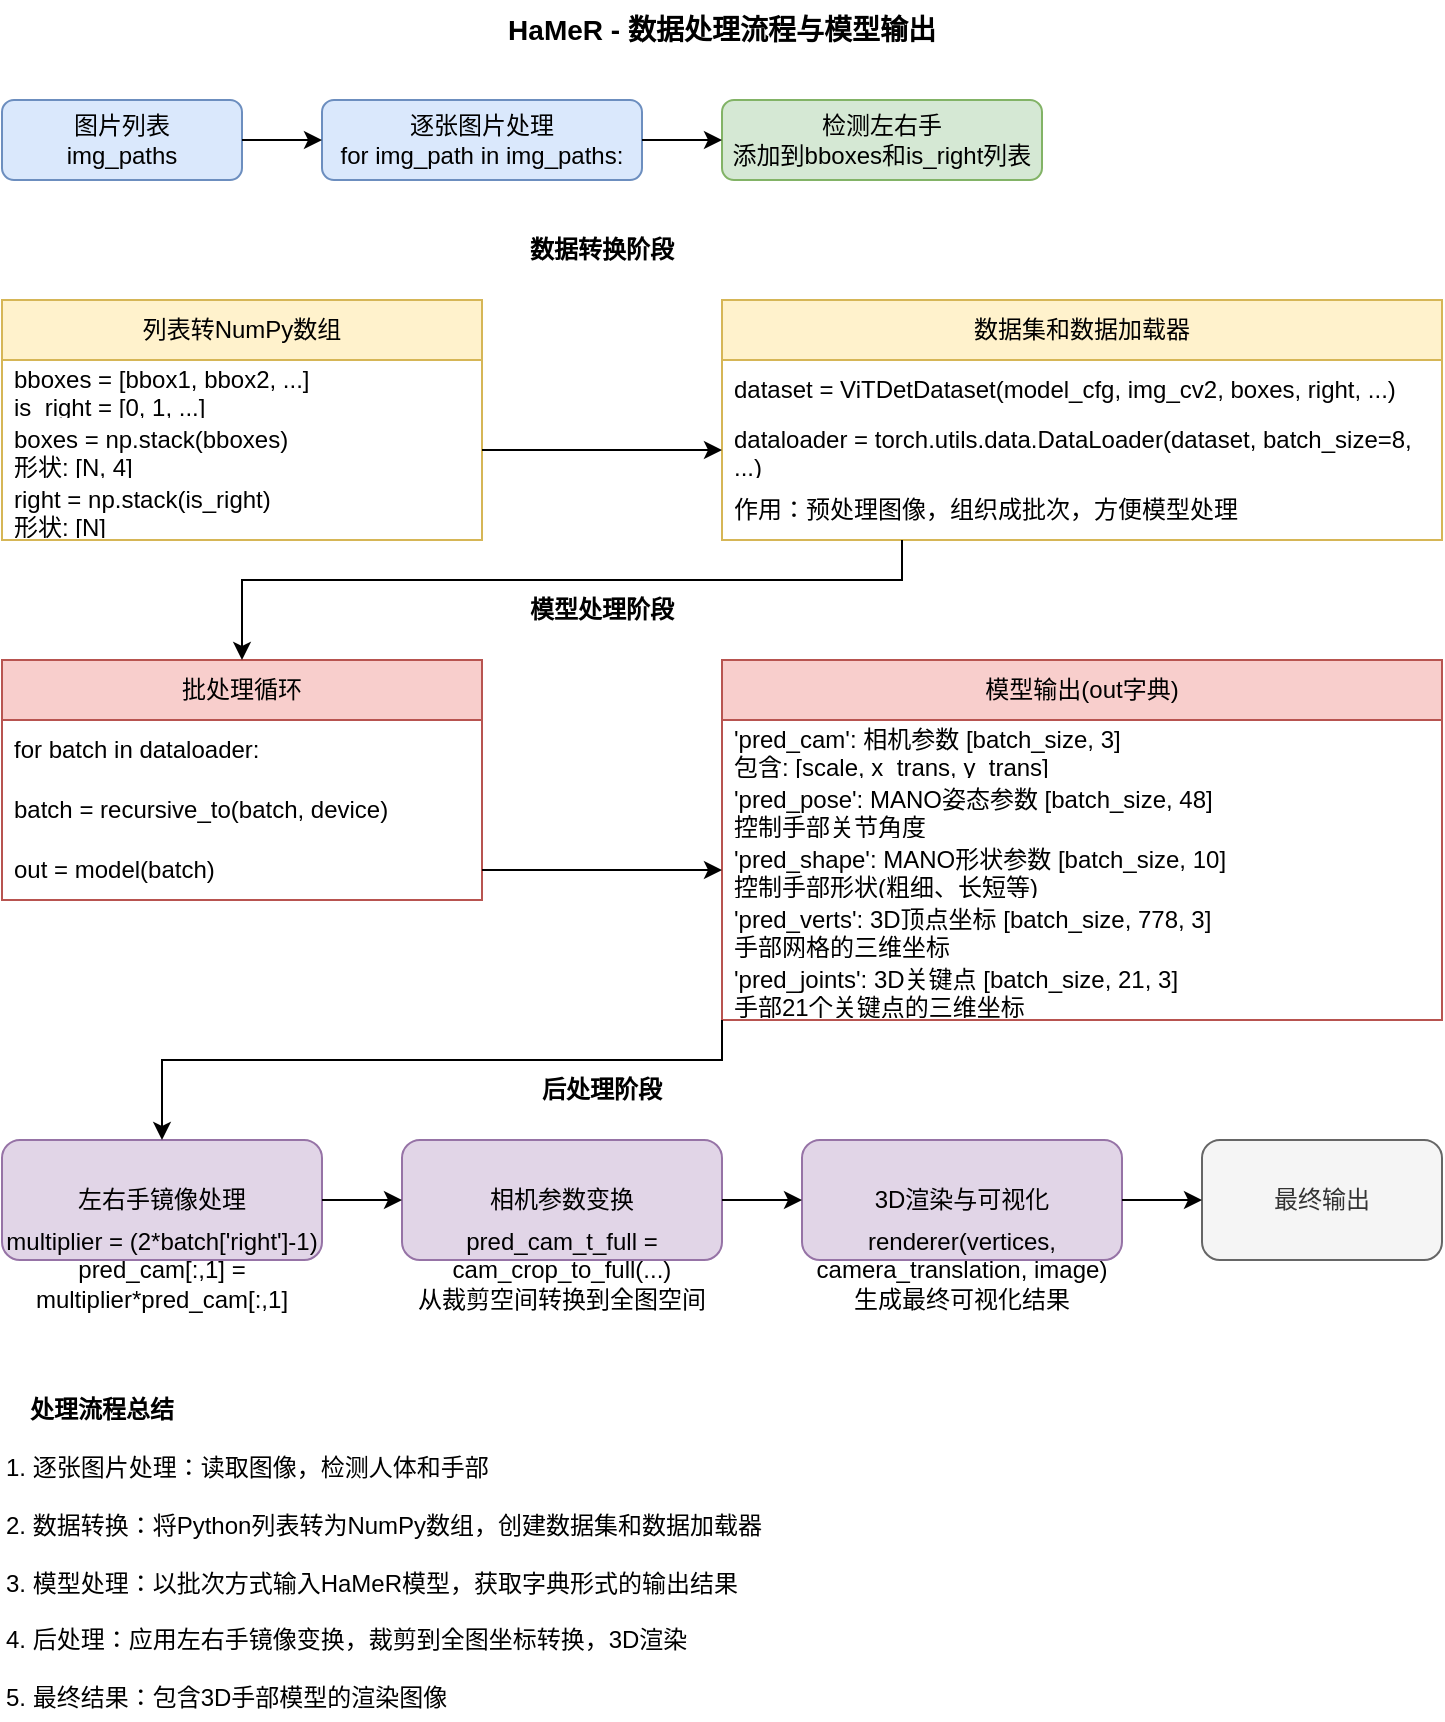 <mxfile version="15.8.6" type="device">
  <diagram id="C5RBs43oDa-KdzZeNtuy" name="Page-1">
    <mxGraphModel dx="1200" dy="800" grid="1" gridSize="10" guides="1" tooltips="1" connect="1" arrows="1" fold="1" page="1" pageScale="1" pageWidth="827" pageHeight="1169" math="0" shadow="0">
      <root>
        <mxCell id="WIyWlLk6GJQsqaUBKTNV-0" />
        <mxCell id="WIyWlLk6GJQsqaUBKTNV-1" parent="WIyWlLk6GJQsqaUBKTNV-0" />
        <mxCell id="P3RjGtai6nAaVAYAQjJ4-19" value="&lt;font style=&quot;font-size: 14px;&quot;&gt;&lt;b&gt;HaMeR - 数据处理流程与模型输出&lt;/b&gt;&lt;/font&gt;" style="text;html=1;strokeColor=none;fillColor=none;align=center;verticalAlign=middle;whiteSpace=wrap;rounded=0;" vertex="1" parent="WIyWlLk6GJQsqaUBKTNV-1">
          <mxGeometry x="200" y="30" width="400" height="30" as="geometry" />
        </mxCell>
        
        <!-- 图片列表 -->
        <mxCell id="image-list" value="图片列表&lt;br&gt;img_paths" style="rounded=1;whiteSpace=wrap;html=1;fontSize=12;glass=0;strokeWidth=1;shadow=0;fillColor=#dae8fc;strokeColor=#6c8ebf;" vertex="1" parent="WIyWlLk6GJQsqaUBKTNV-1">
          <mxGeometry x="40" y="80" width="120" height="40" as="geometry" />
        </mxCell>
        
        <!-- 单张图片处理循环 -->
        <mxCell id="single-image" value="逐张图片处理&lt;br&gt;for img_path in img_paths:" style="rounded=1;whiteSpace=wrap;html=1;fontSize=12;glass=0;strokeWidth=1;shadow=0;fillColor=#dae8fc;strokeColor=#6c8ebf;" vertex="1" parent="WIyWlLk6GJQsqaUBKTNV-1">
          <mxGeometry x="200" y="80" width="160" height="40" as="geometry" />
        </mxCell>
        
        <!-- 边界框检测 -->
        <mxCell id="detection-process" value="检测左右手&lt;br&gt;添加到bboxes和is_right列表" style="rounded=1;whiteSpace=wrap;html=1;fontSize=12;glass=0;strokeWidth=1;shadow=0;fillColor=#d5e8d4;strokeColor=#82b366;" vertex="1" parent="WIyWlLk6GJQsqaUBKTNV-1">
          <mxGeometry x="400" y="80" width="160" height="40" as="geometry" />
        </mxCell>
        
        <!-- 数据转换部分 -->
        <mxCell id="conversion-title" value="数据转换阶段" style="text;html=1;strokeColor=none;fillColor=none;align=center;verticalAlign=middle;whiteSpace=wrap;rounded=0;fontStyle=1" vertex="1" parent="WIyWlLk6GJQsqaUBKTNV-1">
          <mxGeometry x="290" y="140" width="100" height="30" as="geometry" />
        </mxCell>
        
        <!-- 列表到NumPy转换 -->
        <mxCell id="list-to-numpy" value="列表转NumPy数组" style="swimlane;fontStyle=0;childLayout=stackLayout;horizontal=1;startSize=30;horizontalStack=0;resizeParent=1;resizeParentMax=0;resizeLast=0;collapsible=1;marginBottom=0;whiteSpace=wrap;html=1;fillColor=#fff2cc;strokeColor=#d6b656;" vertex="1" parent="WIyWlLk6GJQsqaUBKTNV-1">
          <mxGeometry x="40" y="180" width="240" height="120" as="geometry" />
        </mxCell>
        <mxCell id="list-item1" value="bboxes = [bbox1, bbox2, ...]&lt;br&gt;is_right = [0, 1, ...]" style="text;strokeColor=none;fillColor=none;align=left;verticalAlign=middle;spacingLeft=4;spacingRight=4;overflow=hidden;points=[[0,0.5],[1,0.5]];portConstraint=eastwest;rotatable=0;whiteSpace=wrap;html=1;" vertex="1" parent="list-to-numpy">
          <mxGeometry y="30" width="240" height="30" as="geometry" />
        </mxCell>
        <mxCell id="list-item2" value="boxes = np.stack(bboxes)&lt;br&gt;形状: [N, 4]" style="text;strokeColor=none;fillColor=none;align=left;verticalAlign=middle;spacingLeft=4;spacingRight=4;overflow=hidden;points=[[0,0.5],[1,0.5]];portConstraint=eastwest;rotatable=0;whiteSpace=wrap;html=1;" vertex="1" parent="list-to-numpy">
          <mxGeometry y="60" width="240" height="30" as="geometry" />
        </mxCell>
        <mxCell id="list-item3" value="right = np.stack(is_right)&lt;br&gt;形状: [N]" style="text;strokeColor=none;fillColor=none;align=left;verticalAlign=middle;spacingLeft=4;spacingRight=4;overflow=hidden;points=[[0,0.5],[1,0.5]];portConstraint=eastwest;rotatable=0;whiteSpace=wrap;html=1;" vertex="1" parent="list-to-numpy">
          <mxGeometry y="90" width="240" height="30" as="geometry" />
        </mxCell>
        
        <!-- 数据集和数据加载器 -->
        <mxCell id="dataset-loader" value="数据集和数据加载器" style="swimlane;fontStyle=0;childLayout=stackLayout;horizontal=1;startSize=30;horizontalStack=0;resizeParent=1;resizeParentMax=0;resizeLast=0;collapsible=1;marginBottom=0;whiteSpace=wrap;html=1;fillColor=#fff2cc;strokeColor=#d6b656;" vertex="1" parent="WIyWlLk6GJQsqaUBKTNV-1">
          <mxGeometry x="400" y="180" width="360" height="120" as="geometry" />
        </mxCell>
        <mxCell id="dataset-item1" value="dataset = ViTDetDataset(model_cfg, img_cv2, boxes, right, ...)" style="text;strokeColor=none;fillColor=none;align=left;verticalAlign=middle;spacingLeft=4;spacingRight=4;overflow=hidden;points=[[0,0.5],[1,0.5]];portConstraint=eastwest;rotatable=0;whiteSpace=wrap;html=1;" vertex="1" parent="dataset-loader">
          <mxGeometry y="30" width="360" height="30" as="geometry" />
        </mxCell>
        <mxCell id="dataset-item2" value="dataloader = torch.utils.data.DataLoader(dataset, batch_size=8, ...)" style="text;strokeColor=none;fillColor=none;align=left;verticalAlign=middle;spacingLeft=4;spacingRight=4;overflow=hidden;points=[[0,0.5],[1,0.5]];portConstraint=eastwest;rotatable=0;whiteSpace=wrap;html=1;" vertex="1" parent="dataset-loader">
          <mxGeometry y="60" width="360" height="30" as="geometry" />
        </mxCell>
        <mxCell id="dataset-item3" value="作用：预处理图像，组织成批次，方便模型处理" style="text;strokeColor=none;fillColor=none;align=left;verticalAlign=middle;spacingLeft=4;spacingRight=4;overflow=hidden;points=[[0,0.5],[1,0.5]];portConstraint=eastwest;rotatable=0;whiteSpace=wrap;html=1;" vertex="1" parent="dataset-loader">
          <mxGeometry y="90" width="360" height="30" as="geometry" />
        </mxCell>
        
        <!-- 数据转换连接箭头 -->
        <mxCell id="list-to-dataset" value="" style="endArrow=classic;html=1;rounded=0;exitX=1;exitY=0.5;exitDx=0;exitDy=0;entryX=0;entryY=0.5;entryDx=0;entryDy=0;" edge="1" parent="WIyWlLk6GJQsqaUBKTNV-1" source="list-item2" target="dataset-item2">
          <mxGeometry width="50" height="50" relative="1" as="geometry">
            <mxPoint x="380" y="430" as="sourcePoint" />
            <mxPoint x="430" y="380" as="targetPoint" />
          </mxGeometry>
        </mxCell>
        
        <!-- 模型处理 -->
        <mxCell id="model-process-title" value="模型处理阶段" style="text;html=1;strokeColor=none;fillColor=none;align=center;verticalAlign=middle;whiteSpace=wrap;rounded=0;fontStyle=1" vertex="1" parent="WIyWlLk6GJQsqaUBKTNV-1">
          <mxGeometry x="290" y="320" width="100" height="30" as="geometry" />
        </mxCell>
        
        <!-- 批处理循环 -->
        <mxCell id="batch-process" value="批处理循环" style="swimlane;fontStyle=0;childLayout=stackLayout;horizontal=1;startSize=30;horizontalStack=0;resizeParent=1;resizeParentMax=0;resizeLast=0;collapsible=1;marginBottom=0;whiteSpace=wrap;html=1;fillColor=#f8cecc;strokeColor=#b85450;" vertex="1" parent="WIyWlLk6GJQsqaUBKTNV-1">
          <mxGeometry x="40" y="360" width="240" height="120" as="geometry" />
        </mxCell>
        <mxCell id="batch-item1" value="for batch in dataloader:" style="text;strokeColor=none;fillColor=none;align=left;verticalAlign=middle;spacingLeft=4;spacingRight=4;overflow=hidden;points=[[0,0.5],[1,0.5]];portConstraint=eastwest;rotatable=0;whiteSpace=wrap;html=1;" vertex="1" parent="batch-process">
          <mxGeometry y="30" width="240" height="30" as="geometry" />
        </mxCell>
        <mxCell id="batch-item2" value="batch = recursive_to(batch, device)" style="text;strokeColor=none;fillColor=none;align=left;verticalAlign=middle;spacingLeft=4;spacingRight=4;overflow=hidden;points=[[0,0.5],[1,0.5]];portConstraint=eastwest;rotatable=0;whiteSpace=wrap;html=1;" vertex="1" parent="batch-process">
          <mxGeometry y="60" width="240" height="30" as="geometry" />
        </mxCell>
        <mxCell id="batch-item3" value="out = model(batch)" style="text;strokeColor=none;fillColor=none;align=left;verticalAlign=middle;spacingLeft=4;spacingRight=4;overflow=hidden;points=[[0,0.5],[1,0.5]];portConstraint=eastwest;rotatable=0;whiteSpace=wrap;html=1;" vertex="1" parent="batch-process">
          <mxGeometry y="90" width="240" height="30" as="geometry" />
        </mxCell>
        
        <!-- 模型输出结构 -->
        <mxCell id="model-output" value="模型输出(out字典)" style="swimlane;fontStyle=0;childLayout=stackLayout;horizontal=1;startSize=30;horizontalStack=0;resizeParent=1;resizeParentMax=0;resizeLast=0;collapsible=1;marginBottom=0;whiteSpace=wrap;html=1;fillColor=#f8cecc;strokeColor=#b85450;" vertex="1" parent="WIyWlLk6GJQsqaUBKTNV-1">
          <mxGeometry x="400" y="360" width="360" height="180" as="geometry" />
        </mxCell>
        <mxCell id="output-item1" value="'pred_cam': 相机参数 [batch_size, 3]&lt;br&gt;包含: [scale, x_trans, y_trans]" style="text;strokeColor=none;fillColor=none;align=left;verticalAlign=middle;spacingLeft=4;spacingRight=4;overflow=hidden;points=[[0,0.5],[1,0.5]];portConstraint=eastwest;rotatable=0;whiteSpace=wrap;html=1;" vertex="1" parent="model-output">
          <mxGeometry y="30" width="360" height="30" as="geometry" />
        </mxCell>
        <mxCell id="output-item2" value="'pred_pose': MANO姿态参数 [batch_size, 48]&lt;br&gt;控制手部关节角度" style="text;strokeColor=none;fillColor=none;align=left;verticalAlign=middle;spacingLeft=4;spacingRight=4;overflow=hidden;points=[[0,0.5],[1,0.5]];portConstraint=eastwest;rotatable=0;whiteSpace=wrap;html=1;" vertex="1" parent="model-output">
          <mxGeometry y="60" width="360" height="30" as="geometry" />
        </mxCell>
        <mxCell id="output-item3" value="'pred_shape': MANO形状参数 [batch_size, 10]&lt;br&gt;控制手部形状(粗细、长短等)" style="text;strokeColor=none;fillColor=none;align=left;verticalAlign=middle;spacingLeft=4;spacingRight=4;overflow=hidden;points=[[0,0.5],[1,0.5]];portConstraint=eastwest;rotatable=0;whiteSpace=wrap;html=1;" vertex="1" parent="model-output">
          <mxGeometry y="90" width="360" height="30" as="geometry" />
        </mxCell>
        <mxCell id="output-item4" value="'pred_verts': 3D顶点坐标 [batch_size, 778, 3]&lt;br&gt;手部网格的三维坐标" style="text;strokeColor=none;fillColor=none;align=left;verticalAlign=middle;spacingLeft=4;spacingRight=4;overflow=hidden;points=[[0,0.5],[1,0.5]];portConstraint=eastwest;rotatable=0;whiteSpace=wrap;html=1;" vertex="1" parent="model-output">
          <mxGeometry y="120" width="360" height="30" as="geometry" />
        </mxCell>
        <mxCell id="output-item5" value="'pred_joints': 3D关键点 [batch_size, 21, 3]&lt;br&gt;手部21个关键点的三维坐标" style="text;strokeColor=none;fillColor=none;align=left;verticalAlign=middle;spacingLeft=4;spacingRight=4;overflow=hidden;points=[[0,0.5],[1,0.5]];portConstraint=eastwest;rotatable=0;whiteSpace=wrap;html=1;" vertex="1" parent="model-output">
          <mxGeometry y="150" width="360" height="30" as="geometry" />
        </mxCell>
        
        <!-- 模型处理连接箭头 -->
        <mxCell id="batch-to-output" value="" style="endArrow=classic;html=1;rounded=0;exitX=1;exitY=0.5;exitDx=0;exitDy=0;entryX=0;entryY=0.5;entryDx=0;entryDy=0;" edge="1" parent="WIyWlLk6GJQsqaUBKTNV-1" source="batch-item3" target="output-item3">
          <mxGeometry width="50" height="50" relative="1" as="geometry">
            <mxPoint x="380" y="430" as="sourcePoint" />
            <mxPoint x="430" y="380" as="targetPoint" />
          </mxGeometry>
        </mxCell>
        
        <!-- 数据流连接 -->
        <mxCell id="flow-arrow1" value="" style="endArrow=classic;html=1;rounded=0;exitX=1;exitY=0.5;exitDx=0;exitDy=0;entryX=0;entryY=0.5;entryDx=0;entryDy=0;" edge="1" parent="WIyWlLk6GJQsqaUBKTNV-1" source="image-list" target="single-image">
          <mxGeometry width="50" height="50" relative="1" as="geometry">
            <mxPoint x="380" y="430" as="sourcePoint" />
            <mxPoint x="430" y="380" as="targetPoint" />
          </mxGeometry>
        </mxCell>
        
        <mxCell id="flow-arrow2" value="" style="endArrow=classic;html=1;rounded=0;exitX=1;exitY=0.5;exitDx=0;exitDy=0;entryX=0;entryY=0.5;entryDx=0;entryDy=0;" edge="1" parent="WIyWlLk6GJQsqaUBKTNV-1" source="single-image" target="detection-process">
          <mxGeometry width="50" height="50" relative="1" as="geometry">
            <mxPoint x="380" y="430" as="sourcePoint" />
            <mxPoint x="430" y="380" as="targetPoint" />
          </mxGeometry>
        </mxCell>
        
        <mxCell id="dataset-to-batch" value="" style="endArrow=classic;html=1;rounded=0;exitX=0.25;exitY=1;exitDx=0;exitDy=0;entryX=0.5;entryY=0;entryDx=0;entryDy=0;" edge="1" parent="WIyWlLk6GJQsqaUBKTNV-1" source="dataset-loader" target="batch-process">
          <mxGeometry width="50" height="50" relative="1" as="geometry">
            <mxPoint x="380" y="430" as="sourcePoint" />
            <mxPoint x="430" y="380" as="targetPoint" />
            <Array as="points">
              <mxPoint x="490" y="320" />
              <mxPoint x="160" y="320" />
            </Array>
          </mxGeometry>
        </mxCell>
        
        <!-- 后处理部分 -->
        <mxCell id="post-process-title" value="后处理阶段" style="text;html=1;strokeColor=none;fillColor=none;align=center;verticalAlign=middle;whiteSpace=wrap;rounded=0;fontStyle=1" vertex="1" parent="WIyWlLk6GJQsqaUBKTNV-1">
          <mxGeometry x="290" y="560" width="100" height="30" as="geometry" />
        </mxCell>
        
        <!-- 镜像处理 -->
        <mxCell id="mirror-process" value="左右手镜像处理" style="rounded=1;whiteSpace=wrap;html=1;fontSize=12;glass=0;strokeWidth=1;shadow=0;fillColor=#e1d5e7;strokeColor=#9673a6;" vertex="1" parent="WIyWlLk6GJQsqaUBKTNV-1">
          <mxGeometry x="40" y="600" width="160" height="60" as="geometry" />
        </mxCell>
        
        <mxCell id="mirror-code" value="multiplier = (2*batch['right']-1)&lt;br&gt;pred_cam[:,1] = multiplier*pred_cam[:,1]" style="text;html=1;strokeColor=none;fillColor=none;align=center;verticalAlign=middle;whiteSpace=wrap;rounded=0;" vertex="1" parent="WIyWlLk6GJQsqaUBKTNV-1">
          <mxGeometry x="40" y="650" width="160" height="30" as="geometry" />
        </mxCell>
        
        <!-- 相机变换 -->
        <mxCell id="camera-transform" value="相机参数变换" style="rounded=1;whiteSpace=wrap;html=1;fontSize=12;glass=0;strokeWidth=1;shadow=0;fillColor=#e1d5e7;strokeColor=#9673a6;" vertex="1" parent="WIyWlLk6GJQsqaUBKTNV-1">
          <mxGeometry x="240" y="600" width="160" height="60" as="geometry" />
        </mxCell>
        
        <mxCell id="camera-code" value="pred_cam_t_full = cam_crop_to_full(...)&lt;br&gt;从裁剪空间转换到全图空间" style="text;html=1;strokeColor=none;fillColor=none;align=center;verticalAlign=middle;whiteSpace=wrap;rounded=0;" vertex="1" parent="WIyWlLk6GJQsqaUBKTNV-1">
          <mxGeometry x="240" y="650" width="160" height="30" as="geometry" />
        </mxCell>
        
        <!-- 3D渲染 -->
        <mxCell id="rendering" value="3D渲染与可视化" style="rounded=1;whiteSpace=wrap;html=1;fontSize=12;glass=0;strokeWidth=1;shadow=0;fillColor=#e1d5e7;strokeColor=#9673a6;" vertex="1" parent="WIyWlLk6GJQsqaUBKTNV-1">
          <mxGeometry x="440" y="600" width="160" height="60" as="geometry" />
        </mxCell>
        
        <mxCell id="rendering-code" value="renderer(vertices, camera_translation, image)&lt;br&gt;生成最终可视化结果" style="text;html=1;strokeColor=none;fillColor=none;align=center;verticalAlign=middle;whiteSpace=wrap;rounded=0;" vertex="1" parent="WIyWlLk6GJQsqaUBKTNV-1">
          <mxGeometry x="440" y="650" width="160" height="30" as="geometry" />
        </mxCell>
        
        <!-- 最终结果 -->
        <mxCell id="final-output" value="最终输出" style="rounded=1;whiteSpace=wrap;html=1;fontSize=12;glass=0;strokeWidth=1;shadow=0;fillColor=#f5f5f5;fontColor=#333333;strokeColor=#666666;" vertex="1" parent="WIyWlLk6GJQsqaUBKTNV-1">
          <mxGeometry x="640" y="600" width="120" height="60" as="geometry" />
        </mxCell>
        
        <!-- 后处理流程箭头 -->
        <mxCell id="output-to-mirror" value="" style="endArrow=classic;html=1;rounded=0;exitX=0;exitY=1;exitDx=0;exitDy=0;entryX=0.5;entryY=0;entryDx=0;entryDy=0;" edge="1" parent="WIyWlLk6GJQsqaUBKTNV-1" source="model-output" target="mirror-process">
          <mxGeometry width="50" height="50" relative="1" as="geometry">
            <mxPoint x="380" y="650" as="sourcePoint" />
            <mxPoint x="430" y="600" as="targetPoint" />
            <Array as="points">
              <mxPoint x="400" y="560" />
              <mxPoint x="120" y="560" />
            </Array>
          </mxGeometry>
        </mxCell>
        
        <mxCell id="mirror-to-camera" value="" style="endArrow=classic;html=1;rounded=0;exitX=1;exitY=0.5;exitDx=0;exitDy=0;entryX=0;entryY=0.5;entryDx=0;entryDy=0;" edge="1" parent="WIyWlLk6GJQsqaUBKTNV-1" source="mirror-process" target="camera-transform">
          <mxGeometry width="50" height="50" relative="1" as="geometry">
            <mxPoint x="380" y="650" as="sourcePoint" />
            <mxPoint x="430" y="600" as="targetPoint" />
          </mxGeometry>
        </mxCell>
        
        <mxCell id="camera-to-rendering" value="" style="endArrow=classic;html=1;rounded=0;exitX=1;exitY=0.5;exitDx=0;exitDy=0;entryX=0;entryY=0.5;entryDx=0;entryDy=0;" edge="1" parent="WIyWlLk6GJQsqaUBKTNV-1" source="camera-transform" target="rendering">
          <mxGeometry width="50" height="50" relative="1" as="geometry">
            <mxPoint x="380" y="650" as="sourcePoint" />
            <mxPoint x="430" y="600" as="targetPoint" />
          </mxGeometry>
        </mxCell>
        
        <mxCell id="rendering-to-final" value="" style="endArrow=classic;html=1;rounded=0;exitX=1;exitY=0.5;exitDx=0;exitDy=0;entryX=0;entryY=0.5;entryDx=0;entryDy=0;" edge="1" parent="WIyWlLk6GJQsqaUBKTNV-1" source="rendering" target="final-output">
          <mxGeometry width="50" height="50" relative="1" as="geometry">
            <mxPoint x="380" y="650" as="sourcePoint" />
            <mxPoint x="430" y="600" as="targetPoint" />
          </mxGeometry>
        </mxCell>
        
        <!-- 总结说明 -->
        <mxCell id="summary-title" value="处理流程总结" style="text;html=1;strokeColor=none;fillColor=none;align=center;verticalAlign=middle;whiteSpace=wrap;rounded=0;fontStyle=1" vertex="1" parent="WIyWlLk6GJQsqaUBKTNV-1">
          <mxGeometry x="40" y="720" width="100" height="30" as="geometry" />
        </mxCell>
        
        <mxCell id="summary" value="1. 逐张图片处理：读取图像，检测人体和手部&lt;br&gt;&lt;br&gt;2. 数据转换：将Python列表转为NumPy数组，创建数据集和数据加载器&lt;br&gt;&lt;br&gt;3. 模型处理：以批次方式输入HaMeR模型，获取字典形式的输出结果&lt;br&gt;&lt;br&gt;4. 后处理：应用左右手镜像变换，裁剪到全图坐标转换，3D渲染&lt;br&gt;&lt;br&gt;5. 最终结果：包含3D手部模型的渲染图像" style="text;html=1;strokeColor=none;fillColor=none;align=left;verticalAlign=top;whiteSpace=wrap;rounded=0;" vertex="1" parent="WIyWlLk6GJQsqaUBKTNV-1">
          <mxGeometry x="40" y="750" width="720" height="140" as="geometry" />
        </mxCell>
      </root>
    </mxGraphModel>
  </diagram>
</mxfile> 